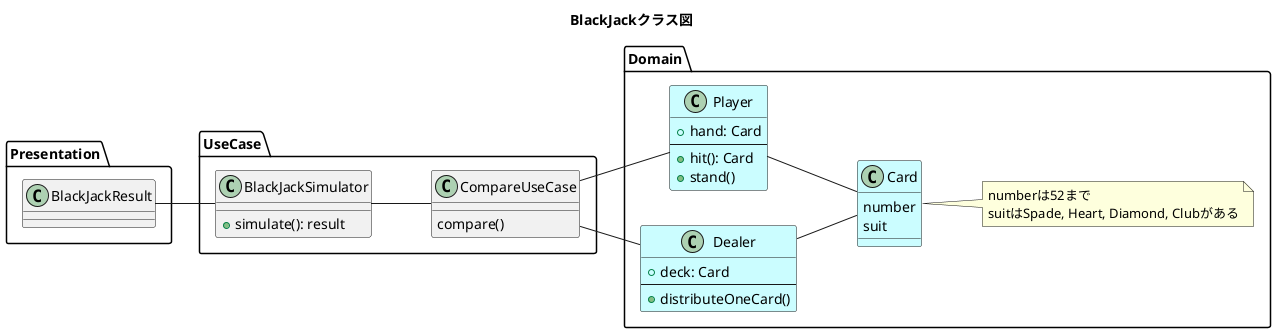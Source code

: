 @startuml
left to right direction
title BlackJackクラス図

package Domain {
  class Player #CBFDFF {
    + hand: Card
    --
    + hit(): Card
    + stand()
  }

  class Dealer #CBFDFF {
    + deck: Card
    --
    + distributeOneCard()
  }

  class Card #CBFDFF {
    number
    suit
  }
  note right: numberは52まで\nsuitはSpade, Heart, Diamond, Clubがある
}

package UseCase {
  class BlackJackSimulator {
    + simulate(): result
  }

  class CompareUseCase {
    compare()
  }
}

package Presentation {
  class BlackJackResult {
  }
}

BlackJackResult -- BlackJackSimulator
BlackJackSimulator -- CompareUseCase
CompareUseCase -- Player
CompareUseCase -- Dealer
Player -- Card
Dealer -- Card

@enduml
